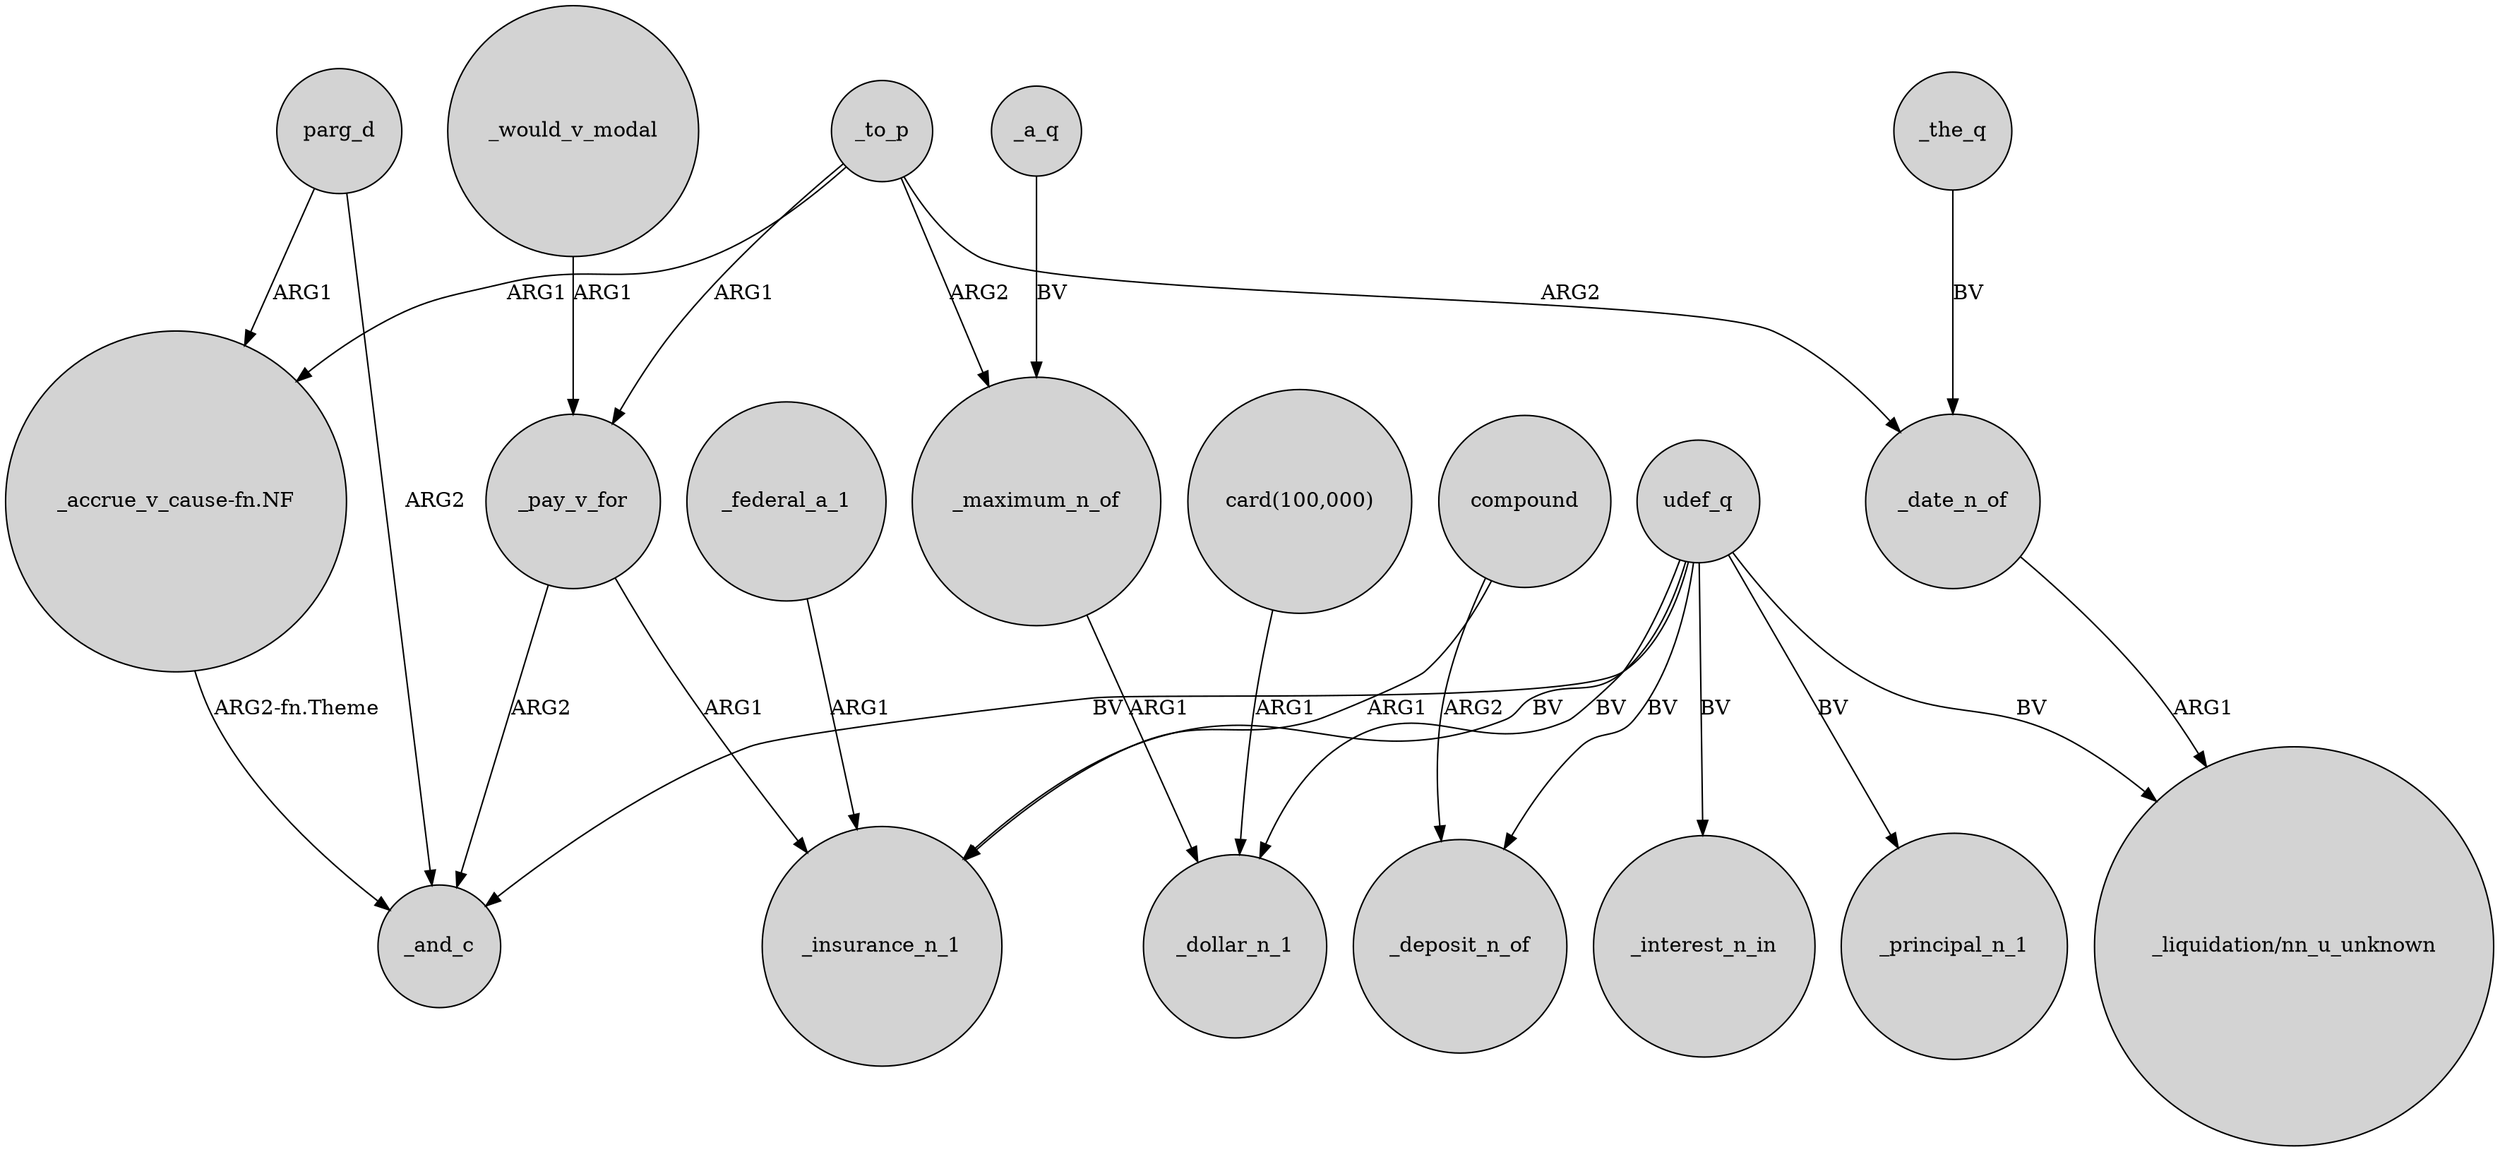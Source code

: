 digraph {
	node [shape=circle style=filled]
	compound -> _insurance_n_1 [label=ARG1]
	_would_v_modal -> _pay_v_for [label=ARG1]
	_the_q -> _date_n_of [label=BV]
	udef_q -> _insurance_n_1 [label=BV]
	_federal_a_1 -> _insurance_n_1 [label=ARG1]
	parg_d -> "_accrue_v_cause-fn.NF" [label=ARG1]
	"_accrue_v_cause-fn.NF" -> _and_c [label="ARG2-fn.Theme"]
	_maximum_n_of -> _dollar_n_1 [label=ARG1]
	udef_q -> _interest_n_in [label=BV]
	udef_q -> _principal_n_1 [label=BV]
	parg_d -> _and_c [label=ARG2]
	udef_q -> "_liquidation/nn_u_unknown" [label=BV]
	_to_p -> "_accrue_v_cause-fn.NF" [label=ARG1]
	compound -> _deposit_n_of [label=ARG2]
	udef_q -> _deposit_n_of [label=BV]
	_a_q -> _maximum_n_of [label=BV]
	_to_p -> _pay_v_for [label=ARG1]
	_to_p -> _date_n_of [label=ARG2]
	"card(100,000)" -> _dollar_n_1 [label=ARG1]
	_pay_v_for -> _insurance_n_1 [label=ARG1]
	_date_n_of -> "_liquidation/nn_u_unknown" [label=ARG1]
	udef_q -> _and_c [label=BV]
	_to_p -> _maximum_n_of [label=ARG2]
	_pay_v_for -> _and_c [label=ARG2]
	udef_q -> _dollar_n_1 [label=BV]
}
